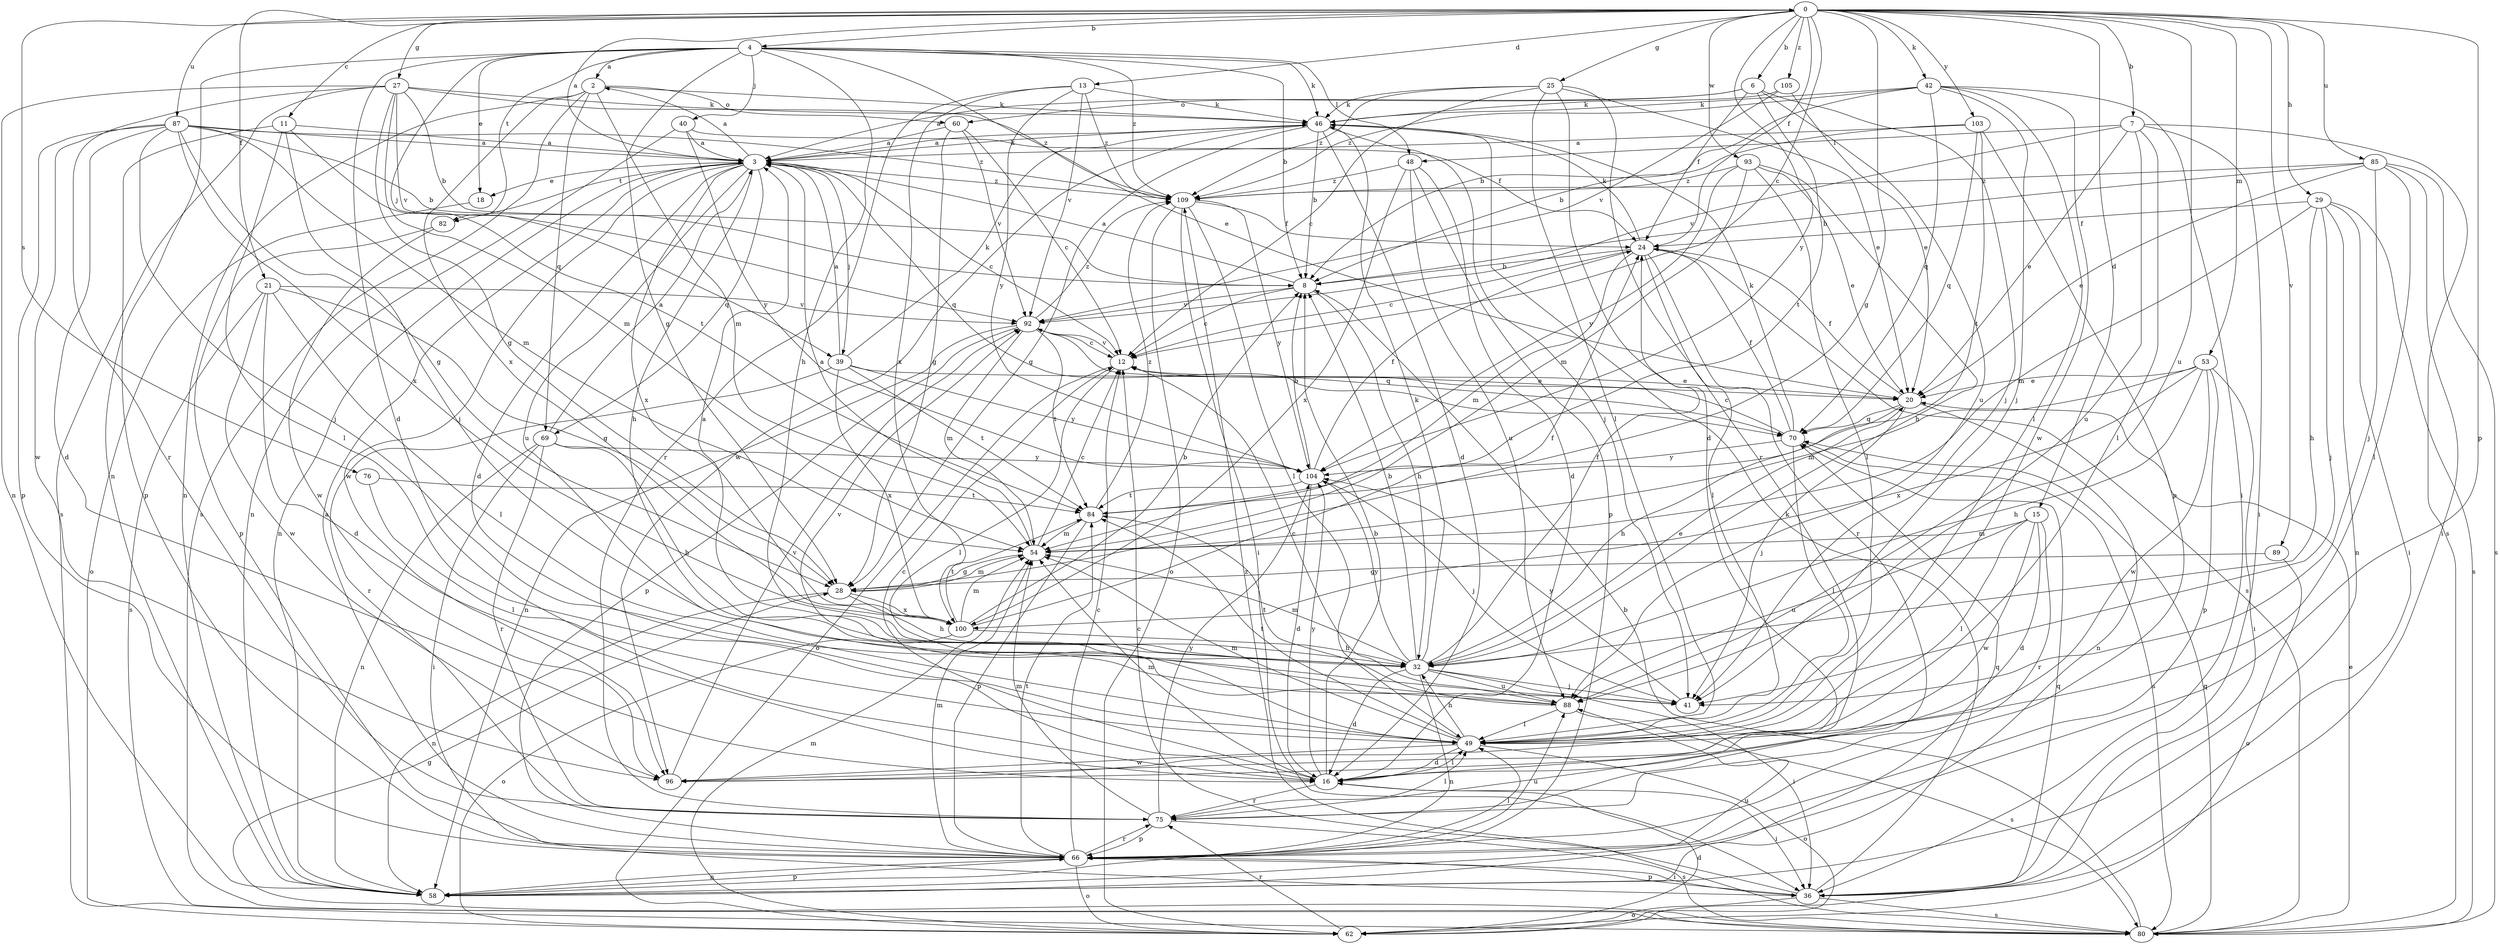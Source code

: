 strict digraph  {
0;
2;
3;
4;
6;
7;
8;
11;
12;
13;
15;
16;
18;
20;
21;
24;
25;
27;
28;
29;
32;
36;
39;
40;
41;
42;
46;
48;
49;
53;
54;
58;
60;
62;
66;
69;
70;
75;
76;
80;
82;
84;
85;
87;
88;
89;
92;
93;
96;
100;
103;
104;
105;
109;
0 -> 4  [label=b];
0 -> 6  [label=b];
0 -> 7  [label=b];
0 -> 11  [label=c];
0 -> 12  [label=c];
0 -> 13  [label=d];
0 -> 15  [label=d];
0 -> 21  [label=f];
0 -> 24  [label=f];
0 -> 25  [label=g];
0 -> 27  [label=g];
0 -> 28  [label=g];
0 -> 29  [label=h];
0 -> 42  [label=k];
0 -> 53  [label=m];
0 -> 66  [label=p];
0 -> 76  [label=s];
0 -> 85  [label=u];
0 -> 87  [label=u];
0 -> 88  [label=u];
0 -> 89  [label=v];
0 -> 93  [label=w];
0 -> 103  [label=y];
0 -> 104  [label=y];
0 -> 105  [label=z];
2 -> 46  [label=k];
2 -> 54  [label=m];
2 -> 58  [label=n];
2 -> 60  [label=o];
2 -> 69  [label=q];
2 -> 80  [label=s];
2 -> 100  [label=x];
3 -> 0  [label=a];
3 -> 2  [label=a];
3 -> 12  [label=c];
3 -> 16  [label=d];
3 -> 18  [label=e];
3 -> 32  [label=h];
3 -> 39  [label=j];
3 -> 46  [label=k];
3 -> 58  [label=n];
3 -> 69  [label=q];
3 -> 70  [label=q];
3 -> 82  [label=t];
3 -> 88  [label=u];
3 -> 96  [label=w];
3 -> 100  [label=x];
3 -> 109  [label=z];
4 -> 2  [label=a];
4 -> 8  [label=b];
4 -> 16  [label=d];
4 -> 18  [label=e];
4 -> 20  [label=e];
4 -> 28  [label=g];
4 -> 32  [label=h];
4 -> 39  [label=j];
4 -> 40  [label=j];
4 -> 46  [label=k];
4 -> 48  [label=l];
4 -> 58  [label=n];
4 -> 82  [label=t];
4 -> 109  [label=z];
6 -> 3  [label=a];
6 -> 24  [label=f];
6 -> 41  [label=j];
6 -> 60  [label=o];
6 -> 84  [label=t];
6 -> 88  [label=u];
7 -> 20  [label=e];
7 -> 36  [label=i];
7 -> 48  [label=l];
7 -> 49  [label=l];
7 -> 80  [label=s];
7 -> 88  [label=u];
7 -> 92  [label=v];
8 -> 3  [label=a];
8 -> 12  [label=c];
8 -> 32  [label=h];
8 -> 92  [label=v];
11 -> 3  [label=a];
11 -> 41  [label=j];
11 -> 49  [label=l];
11 -> 66  [label=p];
11 -> 84  [label=t];
12 -> 20  [label=e];
12 -> 49  [label=l];
12 -> 62  [label=o];
12 -> 92  [label=v];
13 -> 46  [label=k];
13 -> 75  [label=r];
13 -> 92  [label=v];
13 -> 100  [label=x];
13 -> 104  [label=y];
13 -> 109  [label=z];
15 -> 16  [label=d];
15 -> 49  [label=l];
15 -> 54  [label=m];
15 -> 75  [label=r];
15 -> 88  [label=u];
15 -> 96  [label=w];
16 -> 8  [label=b];
16 -> 12  [label=c];
16 -> 36  [label=i];
16 -> 49  [label=l];
16 -> 54  [label=m];
16 -> 75  [label=r];
16 -> 104  [label=y];
18 -> 62  [label=o];
20 -> 24  [label=f];
20 -> 32  [label=h];
20 -> 41  [label=j];
20 -> 58  [label=n];
20 -> 70  [label=q];
21 -> 16  [label=d];
21 -> 28  [label=g];
21 -> 49  [label=l];
21 -> 80  [label=s];
21 -> 92  [label=v];
21 -> 96  [label=w];
24 -> 8  [label=b];
24 -> 12  [label=c];
24 -> 46  [label=k];
24 -> 49  [label=l];
24 -> 54  [label=m];
24 -> 75  [label=r];
24 -> 80  [label=s];
25 -> 12  [label=c];
25 -> 16  [label=d];
25 -> 20  [label=e];
25 -> 46  [label=k];
25 -> 49  [label=l];
25 -> 75  [label=r];
25 -> 109  [label=z];
27 -> 8  [label=b];
27 -> 28  [label=g];
27 -> 46  [label=k];
27 -> 54  [label=m];
27 -> 58  [label=n];
27 -> 75  [label=r];
27 -> 80  [label=s];
27 -> 92  [label=v];
27 -> 109  [label=z];
28 -> 32  [label=h];
28 -> 54  [label=m];
28 -> 58  [label=n];
28 -> 100  [label=x];
29 -> 24  [label=f];
29 -> 32  [label=h];
29 -> 36  [label=i];
29 -> 41  [label=j];
29 -> 54  [label=m];
29 -> 58  [label=n];
29 -> 80  [label=s];
32 -> 3  [label=a];
32 -> 8  [label=b];
32 -> 16  [label=d];
32 -> 20  [label=e];
32 -> 24  [label=f];
32 -> 36  [label=i];
32 -> 41  [label=j];
32 -> 46  [label=k];
32 -> 54  [label=m];
32 -> 58  [label=n];
32 -> 88  [label=u];
32 -> 104  [label=y];
36 -> 12  [label=c];
36 -> 46  [label=k];
36 -> 62  [label=o];
36 -> 66  [label=p];
36 -> 80  [label=s];
39 -> 3  [label=a];
39 -> 20  [label=e];
39 -> 46  [label=k];
39 -> 75  [label=r];
39 -> 84  [label=t];
39 -> 100  [label=x];
39 -> 104  [label=y];
40 -> 3  [label=a];
40 -> 24  [label=f];
40 -> 58  [label=n];
40 -> 104  [label=y];
41 -> 104  [label=y];
42 -> 8  [label=b];
42 -> 36  [label=i];
42 -> 41  [label=j];
42 -> 46  [label=k];
42 -> 49  [label=l];
42 -> 70  [label=q];
42 -> 96  [label=w];
42 -> 109  [label=z];
46 -> 3  [label=a];
46 -> 8  [label=b];
46 -> 16  [label=d];
46 -> 28  [label=g];
46 -> 41  [label=j];
46 -> 96  [label=w];
48 -> 16  [label=d];
48 -> 66  [label=p];
48 -> 88  [label=u];
48 -> 100  [label=x];
48 -> 109  [label=z];
49 -> 16  [label=d];
49 -> 32  [label=h];
49 -> 54  [label=m];
49 -> 62  [label=o];
49 -> 84  [label=t];
49 -> 96  [label=w];
53 -> 20  [label=e];
53 -> 32  [label=h];
53 -> 36  [label=i];
53 -> 54  [label=m];
53 -> 66  [label=p];
53 -> 96  [label=w];
53 -> 100  [label=x];
54 -> 3  [label=a];
54 -> 12  [label=c];
54 -> 28  [label=g];
58 -> 66  [label=p];
58 -> 70  [label=q];
58 -> 88  [label=u];
60 -> 3  [label=a];
60 -> 12  [label=c];
60 -> 28  [label=g];
60 -> 92  [label=v];
62 -> 16  [label=d];
62 -> 54  [label=m];
62 -> 70  [label=q];
62 -> 75  [label=r];
66 -> 3  [label=a];
66 -> 12  [label=c];
66 -> 36  [label=i];
66 -> 49  [label=l];
66 -> 54  [label=m];
66 -> 58  [label=n];
66 -> 62  [label=o];
66 -> 75  [label=r];
66 -> 84  [label=t];
66 -> 88  [label=u];
69 -> 3  [label=a];
69 -> 32  [label=h];
69 -> 36  [label=i];
69 -> 58  [label=n];
69 -> 75  [label=r];
69 -> 104  [label=y];
70 -> 12  [label=c];
70 -> 24  [label=f];
70 -> 46  [label=k];
70 -> 49  [label=l];
70 -> 80  [label=s];
70 -> 104  [label=y];
75 -> 49  [label=l];
75 -> 54  [label=m];
75 -> 66  [label=p];
75 -> 80  [label=s];
75 -> 104  [label=y];
76 -> 49  [label=l];
76 -> 84  [label=t];
80 -> 8  [label=b];
80 -> 20  [label=e];
80 -> 28  [label=g];
80 -> 70  [label=q];
80 -> 109  [label=z];
82 -> 66  [label=p];
82 -> 96  [label=w];
84 -> 54  [label=m];
84 -> 66  [label=p];
84 -> 109  [label=z];
85 -> 8  [label=b];
85 -> 20  [label=e];
85 -> 36  [label=i];
85 -> 41  [label=j];
85 -> 49  [label=l];
85 -> 80  [label=s];
85 -> 109  [label=z];
87 -> 3  [label=a];
87 -> 8  [label=b];
87 -> 16  [label=d];
87 -> 28  [label=g];
87 -> 41  [label=j];
87 -> 54  [label=m];
87 -> 66  [label=p];
87 -> 96  [label=w];
87 -> 100  [label=x];
87 -> 109  [label=z];
88 -> 12  [label=c];
88 -> 49  [label=l];
88 -> 80  [label=s];
88 -> 84  [label=t];
88 -> 92  [label=v];
89 -> 28  [label=g];
89 -> 62  [label=o];
92 -> 12  [label=c];
92 -> 54  [label=m];
92 -> 58  [label=n];
92 -> 66  [label=p];
92 -> 70  [label=q];
92 -> 84  [label=t];
92 -> 109  [label=z];
93 -> 20  [label=e];
93 -> 32  [label=h];
93 -> 49  [label=l];
93 -> 54  [label=m];
93 -> 104  [label=y];
93 -> 109  [label=z];
96 -> 92  [label=v];
100 -> 8  [label=b];
100 -> 24  [label=f];
100 -> 32  [label=h];
100 -> 54  [label=m];
100 -> 62  [label=o];
100 -> 84  [label=t];
103 -> 3  [label=a];
103 -> 8  [label=b];
103 -> 66  [label=p];
103 -> 70  [label=q];
103 -> 84  [label=t];
104 -> 8  [label=b];
104 -> 16  [label=d];
104 -> 24  [label=f];
104 -> 41  [label=j];
104 -> 84  [label=t];
105 -> 20  [label=e];
105 -> 46  [label=k];
105 -> 92  [label=v];
109 -> 24  [label=f];
109 -> 36  [label=i];
109 -> 49  [label=l];
109 -> 62  [label=o];
109 -> 104  [label=y];
}
